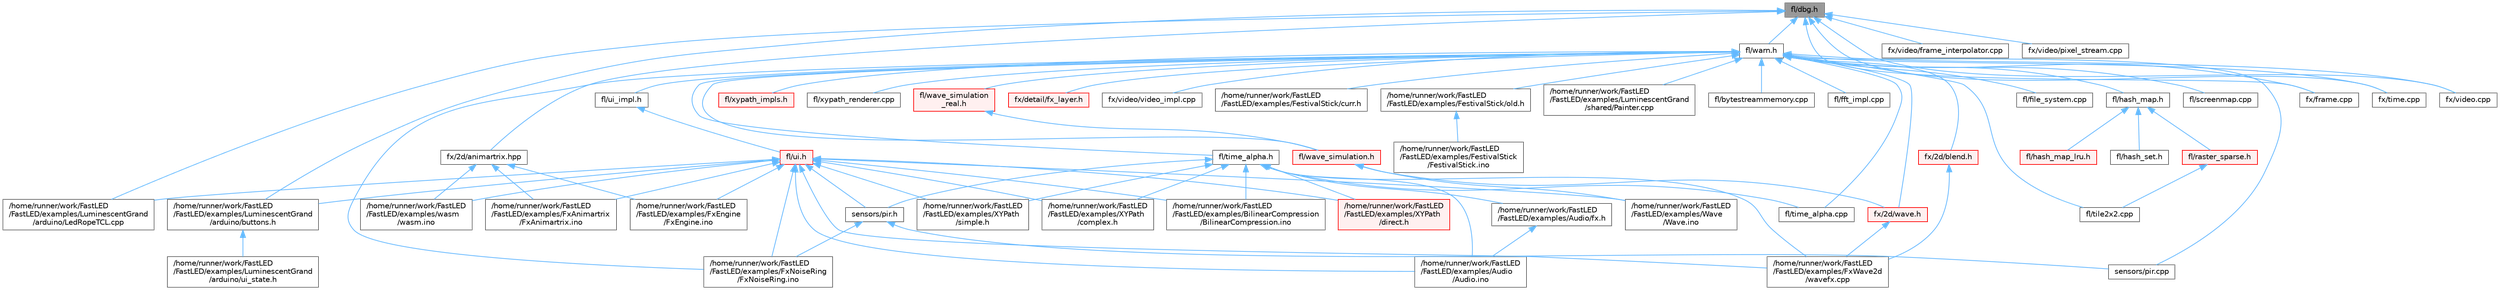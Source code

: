 digraph "fl/dbg.h"
{
 // INTERACTIVE_SVG=YES
 // LATEX_PDF_SIZE
  bgcolor="transparent";
  edge [fontname=Helvetica,fontsize=10,labelfontname=Helvetica,labelfontsize=10];
  node [fontname=Helvetica,fontsize=10,shape=box,height=0.2,width=0.4];
  Node1 [id="Node000001",label="fl/dbg.h",height=0.2,width=0.4,color="gray40", fillcolor="grey60", style="filled", fontcolor="black",tooltip=" "];
  Node1 -> Node2 [id="edge1_Node000001_Node000002",dir="back",color="steelblue1",style="solid",tooltip=" "];
  Node2 [id="Node000002",label="/home/runner/work/FastLED\l/FastLED/examples/LuminescentGrand\l/arduino/LedRopeTCL.cpp",height=0.2,width=0.4,color="grey40", fillcolor="white", style="filled",URL="$d6/dc9/_led_rope_t_c_l_8cpp.html",tooltip=" "];
  Node1 -> Node3 [id="edge2_Node000001_Node000003",dir="back",color="steelblue1",style="solid",tooltip=" "];
  Node3 [id="Node000003",label="/home/runner/work/FastLED\l/FastLED/examples/LuminescentGrand\l/arduino/buttons.h",height=0.2,width=0.4,color="grey40", fillcolor="white", style="filled",URL="$de/d05/buttons_8h.html",tooltip=" "];
  Node3 -> Node4 [id="edge3_Node000003_Node000004",dir="back",color="steelblue1",style="solid",tooltip=" "];
  Node4 [id="Node000004",label="/home/runner/work/FastLED\l/FastLED/examples/LuminescentGrand\l/arduino/ui_state.h",height=0.2,width=0.4,color="grey40", fillcolor="white", style="filled",URL="$d9/da7/ui__state_8h.html",tooltip=" "];
  Node1 -> Node5 [id="edge4_Node000001_Node000005",dir="back",color="steelblue1",style="solid",tooltip=" "];
  Node5 [id="Node000005",label="fl/warn.h",height=0.2,width=0.4,color="grey40", fillcolor="white", style="filled",URL="$de/d77/warn_8h.html",tooltip=" "];
  Node5 -> Node6 [id="edge5_Node000005_Node000006",dir="back",color="steelblue1",style="solid",tooltip=" "];
  Node6 [id="Node000006",label="/home/runner/work/FastLED\l/FastLED/examples/FestivalStick/curr.h",height=0.2,width=0.4,color="grey40", fillcolor="white", style="filled",URL="$d4/d06/curr_8h.html",tooltip=" "];
  Node5 -> Node7 [id="edge6_Node000005_Node000007",dir="back",color="steelblue1",style="solid",tooltip=" "];
  Node7 [id="Node000007",label="/home/runner/work/FastLED\l/FastLED/examples/FestivalStick/old.h",height=0.2,width=0.4,color="grey40", fillcolor="white", style="filled",URL="$d7/da1/old_8h.html",tooltip=" "];
  Node7 -> Node8 [id="edge7_Node000007_Node000008",dir="back",color="steelblue1",style="solid",tooltip=" "];
  Node8 [id="Node000008",label="/home/runner/work/FastLED\l/FastLED/examples/FestivalStick\l/FestivalStick.ino",height=0.2,width=0.4,color="grey40", fillcolor="white", style="filled",URL="$dd/d43/_festival_stick_8ino.html",tooltip=" "];
  Node5 -> Node9 [id="edge8_Node000005_Node000009",dir="back",color="steelblue1",style="solid",tooltip=" "];
  Node9 [id="Node000009",label="/home/runner/work/FastLED\l/FastLED/examples/FxNoiseRing\l/FxNoiseRing.ino",height=0.2,width=0.4,color="grey40", fillcolor="white", style="filled",URL="$d3/dac/_fx_noise_ring_8ino.html",tooltip=" "];
  Node5 -> Node10 [id="edge9_Node000005_Node000010",dir="back",color="steelblue1",style="solid",tooltip=" "];
  Node10 [id="Node000010",label="/home/runner/work/FastLED\l/FastLED/examples/LuminescentGrand\l/shared/Painter.cpp",height=0.2,width=0.4,color="grey40", fillcolor="white", style="filled",URL="$db/d33/_painter_8cpp.html",tooltip=" "];
  Node5 -> Node11 [id="edge10_Node000005_Node000011",dir="back",color="steelblue1",style="solid",tooltip=" "];
  Node11 [id="Node000011",label="fl/bytestreammemory.cpp",height=0.2,width=0.4,color="grey40", fillcolor="white", style="filled",URL="$de/d95/bytestreammemory_8cpp.html",tooltip=" "];
  Node5 -> Node12 [id="edge11_Node000005_Node000012",dir="back",color="steelblue1",style="solid",tooltip=" "];
  Node12 [id="Node000012",label="fl/fft_impl.cpp",height=0.2,width=0.4,color="grey40", fillcolor="white", style="filled",URL="$d1/dff/fft__impl_8cpp.html",tooltip=" "];
  Node5 -> Node13 [id="edge12_Node000005_Node000013",dir="back",color="steelblue1",style="solid",tooltip=" "];
  Node13 [id="Node000013",label="fl/file_system.cpp",height=0.2,width=0.4,color="grey40", fillcolor="white", style="filled",URL="$d4/d37/file__system_8cpp.html",tooltip=" "];
  Node5 -> Node14 [id="edge13_Node000005_Node000014",dir="back",color="steelblue1",style="solid",tooltip=" "];
  Node14 [id="Node000014",label="fl/hash_map.h",height=0.2,width=0.4,color="grey40", fillcolor="white", style="filled",URL="$d6/d13/hash__map_8h.html",tooltip=" "];
  Node14 -> Node15 [id="edge14_Node000014_Node000015",dir="back",color="steelblue1",style="solid",tooltip=" "];
  Node15 [id="Node000015",label="fl/hash_map_lru.h",height=0.2,width=0.4,color="red", fillcolor="#FFF0F0", style="filled",URL="$dd/d0c/hash__map__lru_8h.html",tooltip=" "];
  Node14 -> Node18 [id="edge15_Node000014_Node000018",dir="back",color="steelblue1",style="solid",tooltip=" "];
  Node18 [id="Node000018",label="fl/hash_set.h",height=0.2,width=0.4,color="grey40", fillcolor="white", style="filled",URL="$dc/de3/hash__set_8h.html",tooltip=" "];
  Node14 -> Node19 [id="edge16_Node000014_Node000019",dir="back",color="steelblue1",style="solid",tooltip=" "];
  Node19 [id="Node000019",label="fl/raster_sparse.h",height=0.2,width=0.4,color="red", fillcolor="#FFF0F0", style="filled",URL="$d4/df9/raster__sparse_8h.html",tooltip=" "];
  Node19 -> Node31 [id="edge17_Node000019_Node000031",dir="back",color="steelblue1",style="solid",tooltip=" "];
  Node31 [id="Node000031",label="fl/tile2x2.cpp",height=0.2,width=0.4,color="grey40", fillcolor="white", style="filled",URL="$db/d15/tile2x2_8cpp.html",tooltip=" "];
  Node5 -> Node35 [id="edge18_Node000005_Node000035",dir="back",color="steelblue1",style="solid",tooltip=" "];
  Node35 [id="Node000035",label="fl/screenmap.cpp",height=0.2,width=0.4,color="grey40", fillcolor="white", style="filled",URL="$d9/d6f/screenmap_8cpp.html",tooltip=" "];
  Node5 -> Node31 [id="edge19_Node000005_Node000031",dir="back",color="steelblue1",style="solid",tooltip=" "];
  Node5 -> Node36 [id="edge20_Node000005_Node000036",dir="back",color="steelblue1",style="solid",tooltip=" "];
  Node36 [id="Node000036",label="fl/time_alpha.cpp",height=0.2,width=0.4,color="grey40", fillcolor="white", style="filled",URL="$d6/d07/time__alpha_8cpp.html",tooltip=" "];
  Node5 -> Node37 [id="edge21_Node000005_Node000037",dir="back",color="steelblue1",style="solid",tooltip=" "];
  Node37 [id="Node000037",label="fl/time_alpha.h",height=0.2,width=0.4,color="grey40", fillcolor="white", style="filled",URL="$d0/d87/time__alpha_8h.html",tooltip=" "];
  Node37 -> Node21 [id="edge22_Node000037_Node000021",dir="back",color="steelblue1",style="solid",tooltip=" "];
  Node21 [id="Node000021",label="/home/runner/work/FastLED\l/FastLED/examples/Audio\l/Audio.ino",height=0.2,width=0.4,color="grey40", fillcolor="white", style="filled",URL="$dc/d5d/_audio_8ino.html",tooltip=" "];
  Node37 -> Node38 [id="edge23_Node000037_Node000038",dir="back",color="steelblue1",style="solid",tooltip=" "];
  Node38 [id="Node000038",label="/home/runner/work/FastLED\l/FastLED/examples/Audio/fx.h",height=0.2,width=0.4,color="grey40", fillcolor="white", style="filled",URL="$db/d85/examples_2_audio_2fx_8h.html",tooltip=" "];
  Node38 -> Node21 [id="edge24_Node000038_Node000021",dir="back",color="steelblue1",style="solid",tooltip=" "];
  Node37 -> Node22 [id="edge25_Node000037_Node000022",dir="back",color="steelblue1",style="solid",tooltip=" "];
  Node22 [id="Node000022",label="/home/runner/work/FastLED\l/FastLED/examples/BilinearCompression\l/BilinearCompression.ino",height=0.2,width=0.4,color="grey40", fillcolor="white", style="filled",URL="$da/d05/_bilinear_compression_8ino.html",tooltip=" "];
  Node37 -> Node39 [id="edge26_Node000037_Node000039",dir="back",color="steelblue1",style="solid",tooltip=" "];
  Node39 [id="Node000039",label="/home/runner/work/FastLED\l/FastLED/examples/FxWave2d\l/wavefx.cpp",height=0.2,width=0.4,color="grey40", fillcolor="white", style="filled",URL="$d9/d29/wavefx_8cpp.html",tooltip=" "];
  Node37 -> Node25 [id="edge27_Node000037_Node000025",dir="back",color="steelblue1",style="solid",tooltip=" "];
  Node25 [id="Node000025",label="/home/runner/work/FastLED\l/FastLED/examples/XYPath\l/complex.h",height=0.2,width=0.4,color="grey40", fillcolor="white", style="filled",URL="$d7/d3b/complex_8h.html",tooltip=" "];
  Node37 -> Node26 [id="edge28_Node000037_Node000026",dir="back",color="steelblue1",style="solid",tooltip=" "];
  Node26 [id="Node000026",label="/home/runner/work/FastLED\l/FastLED/examples/XYPath\l/direct.h",height=0.2,width=0.4,color="red", fillcolor="#FFF0F0", style="filled",URL="$d6/daf/direct_8h.html",tooltip=" "];
  Node37 -> Node28 [id="edge29_Node000037_Node000028",dir="back",color="steelblue1",style="solid",tooltip=" "];
  Node28 [id="Node000028",label="/home/runner/work/FastLED\l/FastLED/examples/XYPath\l/simple.h",height=0.2,width=0.4,color="grey40", fillcolor="white", style="filled",URL="$d8/d14/simple_8h.html",tooltip=" "];
  Node37 -> Node36 [id="edge30_Node000037_Node000036",dir="back",color="steelblue1",style="solid",tooltip=" "];
  Node37 -> Node40 [id="edge31_Node000037_Node000040",dir="back",color="steelblue1",style="solid",tooltip=" "];
  Node40 [id="Node000040",label="sensors/pir.h",height=0.2,width=0.4,color="grey40", fillcolor="white", style="filled",URL="$d9/dd3/pir_8h.html",tooltip=" "];
  Node40 -> Node9 [id="edge32_Node000040_Node000009",dir="back",color="steelblue1",style="solid",tooltip=" "];
  Node40 -> Node41 [id="edge33_Node000040_Node000041",dir="back",color="steelblue1",style="solid",tooltip=" "];
  Node41 [id="Node000041",label="sensors/pir.cpp",height=0.2,width=0.4,color="grey40", fillcolor="white", style="filled",URL="$d2/da7/pir_8cpp.html",tooltip=" "];
  Node5 -> Node42 [id="edge34_Node000005_Node000042",dir="back",color="steelblue1",style="solid",tooltip=" "];
  Node42 [id="Node000042",label="fl/ui_impl.h",height=0.2,width=0.4,color="grey40", fillcolor="white", style="filled",URL="$d6/dc0/ui__impl_8h.html",tooltip=" "];
  Node42 -> Node43 [id="edge35_Node000042_Node000043",dir="back",color="steelblue1",style="solid",tooltip=" "];
  Node43 [id="Node000043",label="fl/ui.h",height=0.2,width=0.4,color="red", fillcolor="#FFF0F0", style="filled",URL="$d9/d3b/ui_8h.html",tooltip=" "];
  Node43 -> Node21 [id="edge36_Node000043_Node000021",dir="back",color="steelblue1",style="solid",tooltip=" "];
  Node43 -> Node22 [id="edge37_Node000043_Node000022",dir="back",color="steelblue1",style="solid",tooltip=" "];
  Node43 -> Node48 [id="edge38_Node000043_Node000048",dir="back",color="steelblue1",style="solid",tooltip=" "];
  Node48 [id="Node000048",label="/home/runner/work/FastLED\l/FastLED/examples/FxAnimartrix\l/FxAnimartrix.ino",height=0.2,width=0.4,color="grey40", fillcolor="white", style="filled",URL="$dd/d96/_fx_animartrix_8ino.html",tooltip=" "];
  Node43 -> Node49 [id="edge39_Node000043_Node000049",dir="back",color="steelblue1",style="solid",tooltip=" "];
  Node49 [id="Node000049",label="/home/runner/work/FastLED\l/FastLED/examples/FxEngine\l/FxEngine.ino",height=0.2,width=0.4,color="grey40", fillcolor="white", style="filled",URL="$d6/d35/_fx_engine_8ino.html",tooltip="Demonstrates how to use the FxEngine to switch between different effects on a 2D LED matrix."];
  Node43 -> Node9 [id="edge40_Node000043_Node000009",dir="back",color="steelblue1",style="solid",tooltip=" "];
  Node43 -> Node39 [id="edge41_Node000043_Node000039",dir="back",color="steelblue1",style="solid",tooltip=" "];
  Node43 -> Node2 [id="edge42_Node000043_Node000002",dir="back",color="steelblue1",style="solid",tooltip=" "];
  Node43 -> Node3 [id="edge43_Node000043_Node000003",dir="back",color="steelblue1",style="solid",tooltip=" "];
  Node43 -> Node51 [id="edge44_Node000043_Node000051",dir="back",color="steelblue1",style="solid",tooltip=" "];
  Node51 [id="Node000051",label="/home/runner/work/FastLED\l/FastLED/examples/Wave\l/Wave.ino",height=0.2,width=0.4,color="grey40", fillcolor="white", style="filled",URL="$d1/d16/_wave_8ino.html",tooltip=" "];
  Node43 -> Node25 [id="edge45_Node000043_Node000025",dir="back",color="steelblue1",style="solid",tooltip=" "];
  Node43 -> Node26 [id="edge46_Node000043_Node000026",dir="back",color="steelblue1",style="solid",tooltip=" "];
  Node43 -> Node28 [id="edge47_Node000043_Node000028",dir="back",color="steelblue1",style="solid",tooltip=" "];
  Node43 -> Node53 [id="edge48_Node000043_Node000053",dir="back",color="steelblue1",style="solid",tooltip=" "];
  Node53 [id="Node000053",label="/home/runner/work/FastLED\l/FastLED/examples/wasm\l/wasm.ino",height=0.2,width=0.4,color="grey40", fillcolor="white", style="filled",URL="$d7/dd3/wasm_8ino.html",tooltip="Demonstrates an advanced ino file with multiple effects and UI elements."];
  Node43 -> Node40 [id="edge49_Node000043_Node000040",dir="back",color="steelblue1",style="solid",tooltip=" "];
  Node5 -> Node60 [id="edge50_Node000005_Node000060",dir="back",color="steelblue1",style="solid",tooltip=" "];
  Node60 [id="Node000060",label="fl/wave_simulation.h",height=0.2,width=0.4,color="red", fillcolor="#FFF0F0", style="filled",URL="$dc/d36/wave__simulation_8h.html",tooltip=" "];
  Node60 -> Node51 [id="edge51_Node000060_Node000051",dir="back",color="steelblue1",style="solid",tooltip=" "];
  Node60 -> Node62 [id="edge52_Node000060_Node000062",dir="back",color="steelblue1",style="solid",tooltip=" "];
  Node62 [id="Node000062",label="fx/2d/wave.h",height=0.2,width=0.4,color="red", fillcolor="#FFF0F0", style="filled",URL="$de/de9/src_2fx_22d_2wave_8h.html",tooltip=" "];
  Node62 -> Node39 [id="edge53_Node000062_Node000039",dir="back",color="steelblue1",style="solid",tooltip=" "];
  Node5 -> Node64 [id="edge54_Node000005_Node000064",dir="back",color="steelblue1",style="solid",tooltip=" "];
  Node64 [id="Node000064",label="fl/wave_simulation\l_real.h",height=0.2,width=0.4,color="red", fillcolor="#FFF0F0", style="filled",URL="$dd/d8e/wave__simulation__real_8h.html",tooltip=" "];
  Node64 -> Node60 [id="edge55_Node000064_Node000060",dir="back",color="steelblue1",style="solid",tooltip=" "];
  Node5 -> Node66 [id="edge56_Node000005_Node000066",dir="back",color="steelblue1",style="solid",tooltip=" "];
  Node66 [id="Node000066",label="fl/xypath_impls.h",height=0.2,width=0.4,color="red", fillcolor="#FFF0F0", style="filled",URL="$d8/d5f/xypath__impls_8h.html",tooltip=" "];
  Node5 -> Node72 [id="edge57_Node000005_Node000072",dir="back",color="steelblue1",style="solid",tooltip=" "];
  Node72 [id="Node000072",label="fl/xypath_renderer.cpp",height=0.2,width=0.4,color="grey40", fillcolor="white", style="filled",URL="$d2/d31/xypath__renderer_8cpp.html",tooltip=" "];
  Node5 -> Node73 [id="edge58_Node000005_Node000073",dir="back",color="steelblue1",style="solid",tooltip=" "];
  Node73 [id="Node000073",label="fx/2d/blend.h",height=0.2,width=0.4,color="red", fillcolor="#FFF0F0", style="filled",URL="$d8/d4e/blend_8h.html",tooltip=" "];
  Node73 -> Node39 [id="edge59_Node000073_Node000039",dir="back",color="steelblue1",style="solid",tooltip=" "];
  Node5 -> Node62 [id="edge60_Node000005_Node000062",dir="back",color="steelblue1",style="solid",tooltip=" "];
  Node5 -> Node75 [id="edge61_Node000005_Node000075",dir="back",color="steelblue1",style="solid",tooltip=" "];
  Node75 [id="Node000075",label="fx/detail/fx_layer.h",height=0.2,width=0.4,color="red", fillcolor="#FFF0F0", style="filled",URL="$d7/d2f/fx__layer_8h.html",tooltip=" "];
  Node5 -> Node77 [id="edge62_Node000005_Node000077",dir="back",color="steelblue1",style="solid",tooltip=" "];
  Node77 [id="Node000077",label="fx/frame.cpp",height=0.2,width=0.4,color="grey40", fillcolor="white", style="filled",URL="$da/d14/frame_8cpp.html",tooltip=" "];
  Node5 -> Node78 [id="edge63_Node000005_Node000078",dir="back",color="steelblue1",style="solid",tooltip=" "];
  Node78 [id="Node000078",label="fx/time.cpp",height=0.2,width=0.4,color="grey40", fillcolor="white", style="filled",URL="$de/daf/time_8cpp.html",tooltip=" "];
  Node5 -> Node79 [id="edge64_Node000005_Node000079",dir="back",color="steelblue1",style="solid",tooltip=" "];
  Node79 [id="Node000079",label="fx/video.cpp",height=0.2,width=0.4,color="grey40", fillcolor="white", style="filled",URL="$d0/d05/video_8cpp.html",tooltip=" "];
  Node5 -> Node80 [id="edge65_Node000005_Node000080",dir="back",color="steelblue1",style="solid",tooltip=" "];
  Node80 [id="Node000080",label="fx/video/video_impl.cpp",height=0.2,width=0.4,color="grey40", fillcolor="white", style="filled",URL="$d0/d7f/video__impl_8cpp.html",tooltip=" "];
  Node5 -> Node41 [id="edge66_Node000005_Node000041",dir="back",color="steelblue1",style="solid",tooltip=" "];
  Node1 -> Node81 [id="edge67_Node000001_Node000081",dir="back",color="steelblue1",style="solid",tooltip=" "];
  Node81 [id="Node000081",label="fx/2d/animartrix.hpp",height=0.2,width=0.4,color="grey40", fillcolor="white", style="filled",URL="$d3/dc3/animartrix_8hpp.html",tooltip=" "];
  Node81 -> Node48 [id="edge68_Node000081_Node000048",dir="back",color="steelblue1",style="solid",tooltip=" "];
  Node81 -> Node49 [id="edge69_Node000081_Node000049",dir="back",color="steelblue1",style="solid",tooltip=" "];
  Node81 -> Node53 [id="edge70_Node000081_Node000053",dir="back",color="steelblue1",style="solid",tooltip=" "];
  Node1 -> Node77 [id="edge71_Node000001_Node000077",dir="back",color="steelblue1",style="solid",tooltip=" "];
  Node1 -> Node78 [id="edge72_Node000001_Node000078",dir="back",color="steelblue1",style="solid",tooltip=" "];
  Node1 -> Node79 [id="edge73_Node000001_Node000079",dir="back",color="steelblue1",style="solid",tooltip=" "];
  Node1 -> Node82 [id="edge74_Node000001_Node000082",dir="back",color="steelblue1",style="solid",tooltip=" "];
  Node82 [id="Node000082",label="fx/video/frame_interpolator.cpp",height=0.2,width=0.4,color="grey40", fillcolor="white", style="filled",URL="$d5/da4/frame__interpolator_8cpp.html",tooltip=" "];
  Node1 -> Node83 [id="edge75_Node000001_Node000083",dir="back",color="steelblue1",style="solid",tooltip=" "];
  Node83 [id="Node000083",label="fx/video/pixel_stream.cpp",height=0.2,width=0.4,color="grey40", fillcolor="white", style="filled",URL="$da/d7a/pixel__stream_8cpp.html",tooltip=" "];
}

